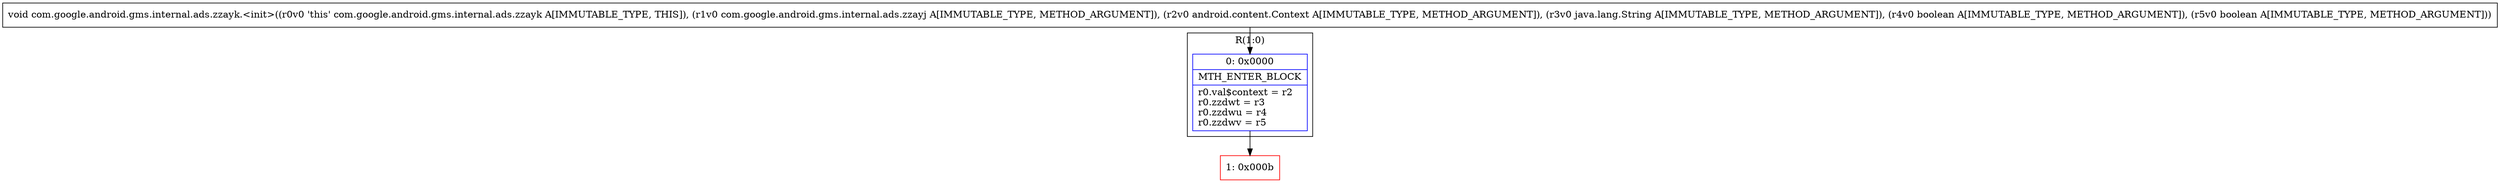 digraph "CFG forcom.google.android.gms.internal.ads.zzayk.\<init\>(Lcom\/google\/android\/gms\/internal\/ads\/zzayj;Landroid\/content\/Context;Ljava\/lang\/String;ZZ)V" {
subgraph cluster_Region_133251475 {
label = "R(1:0)";
node [shape=record,color=blue];
Node_0 [shape=record,label="{0\:\ 0x0000|MTH_ENTER_BLOCK\l|r0.val$context = r2\lr0.zzdwt = r3\lr0.zzdwu = r4\lr0.zzdwv = r5\l}"];
}
Node_1 [shape=record,color=red,label="{1\:\ 0x000b}"];
MethodNode[shape=record,label="{void com.google.android.gms.internal.ads.zzayk.\<init\>((r0v0 'this' com.google.android.gms.internal.ads.zzayk A[IMMUTABLE_TYPE, THIS]), (r1v0 com.google.android.gms.internal.ads.zzayj A[IMMUTABLE_TYPE, METHOD_ARGUMENT]), (r2v0 android.content.Context A[IMMUTABLE_TYPE, METHOD_ARGUMENT]), (r3v0 java.lang.String A[IMMUTABLE_TYPE, METHOD_ARGUMENT]), (r4v0 boolean A[IMMUTABLE_TYPE, METHOD_ARGUMENT]), (r5v0 boolean A[IMMUTABLE_TYPE, METHOD_ARGUMENT])) }"];
MethodNode -> Node_0;
Node_0 -> Node_1;
}

